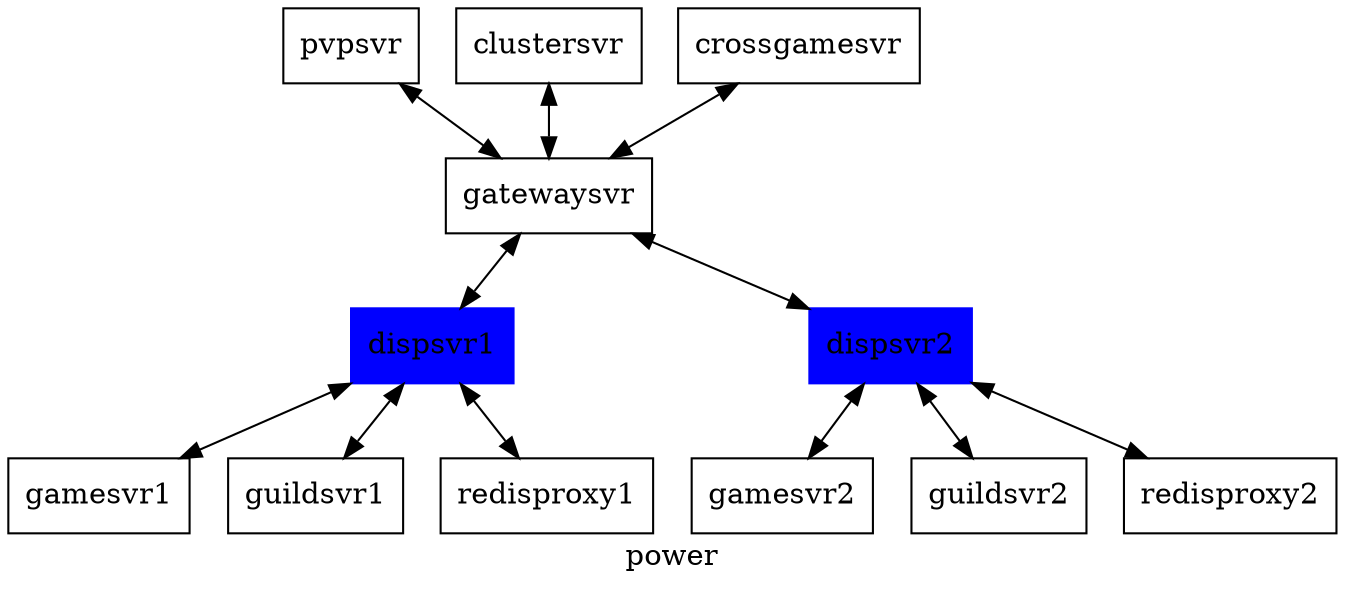 digraph power
{
	label = "power"
	rankdir = TB
	edge [dir = both] 
	node [shape = box]

	{
		pvpsvr, clustersvr, crossgamesvr
	} -> gatewaysvr 

	gatewaysvr -> 
	{
		dispsvr1, dispsvr2
	}

	dispsvr1 -> 
	{
		gamesvr1, guildsvr1, redisproxy1 
	}
	
	dispsvr2 -> 
	{
		gamesvr2, guildsvr2, redisproxy2 
	}

	dispsvr1, dispsvr2 [color = blue, style = filled]
	
	/*
	subgraph cluster1
	{
		rankdir = BT
		start, end [shape = plaintext, lable = " "]
		start -> end [label = "tbus"]
	}
	 */
}
